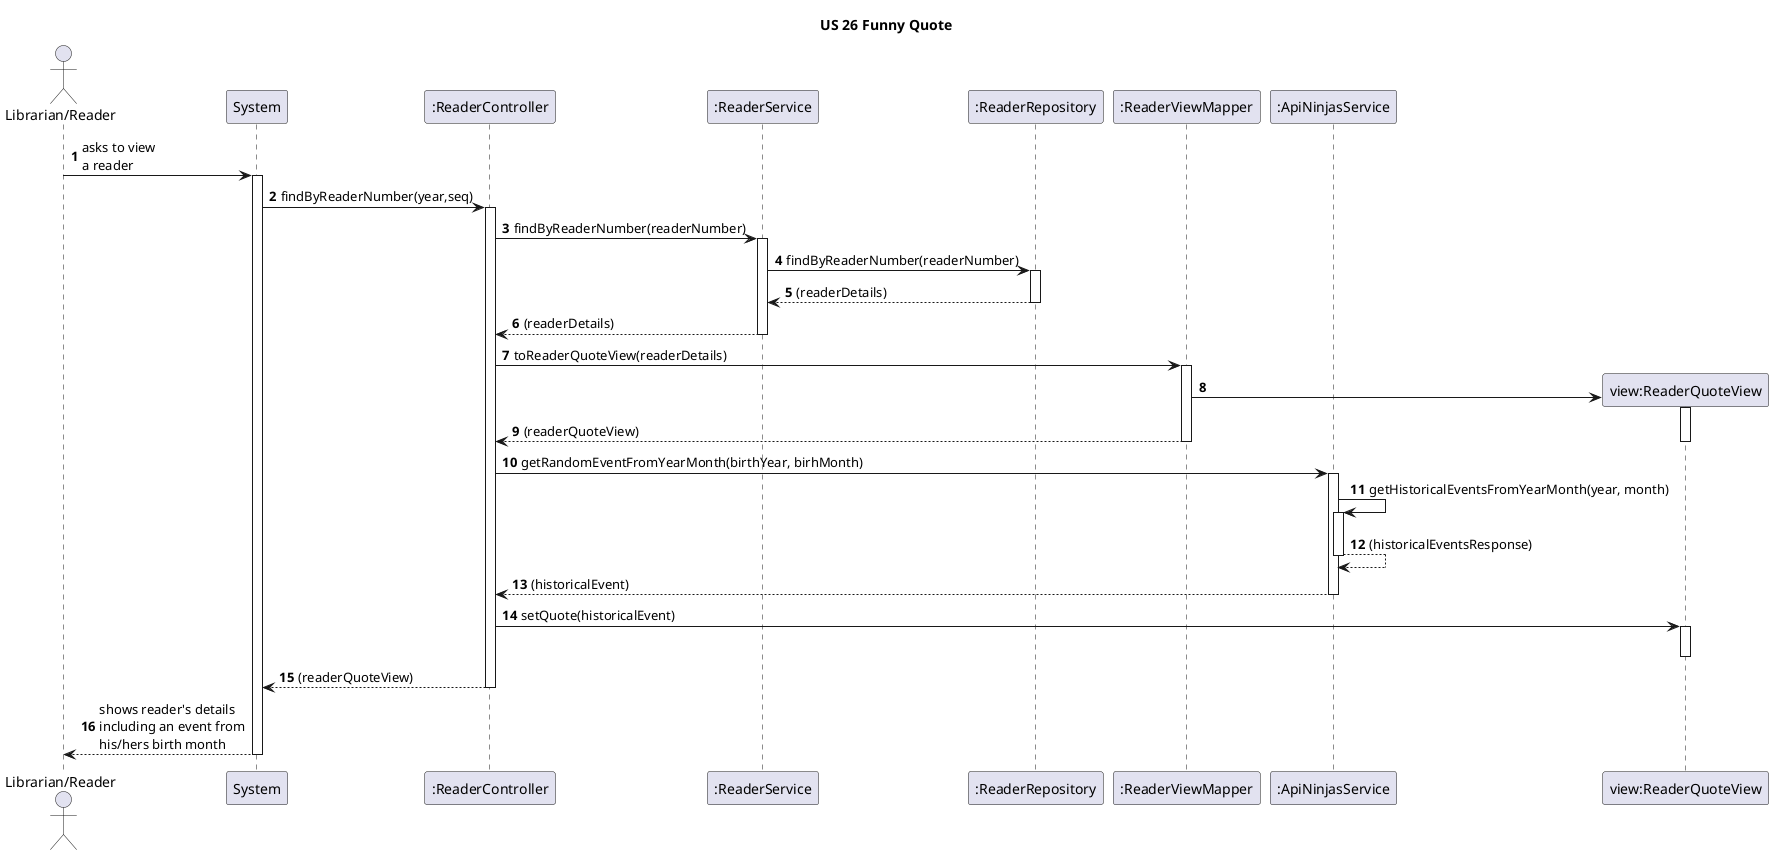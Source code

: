 @startuml
'https://plantuml.com/sequence-diagram
autoactivate on
autonumber

title US 26 Funny Quote

actor "Librarian/Reader" as user
participant "System" as System
participant ":ReaderController" as Ctrl
participant ":ReaderService" as Service
participant ":ReaderRepository" as ReaderRepo
participant ":ReaderViewMapper" as Mapper
participant ":ApiNinjasService" as ApiService

user -> System : asks to view \na reader
System -> Ctrl : findByReaderNumber(year,seq)
Ctrl -> Service : findByReaderNumber(readerNumber)
Service -> ReaderRepo : findByReaderNumber(readerNumber)
ReaderRepo --> Service : (readerDetails)
Service --> Ctrl : (readerDetails)

Ctrl -> Mapper : toReaderQuoteView(readerDetails)
create "view:ReaderQuoteView" as View
Mapper -> View
Mapper --> Ctrl : (readerQuoteView)
deactivate View

Ctrl -> ApiService : getRandomEventFromYearMonth(birthYear, birhMonth)
ApiService -> ApiService : getHistoricalEventsFromYearMonth(year, month)
ApiService --> ApiService : (historicalEventsResponse)
ApiService --> Ctrl : (historicalEvent)

Ctrl -> View: setQuote(historicalEvent)
deactivate View

Ctrl --> System : (readerQuoteView)
System --> user : shows reader's details\nincluding an event from\nhis/hers birth month
@enduml

